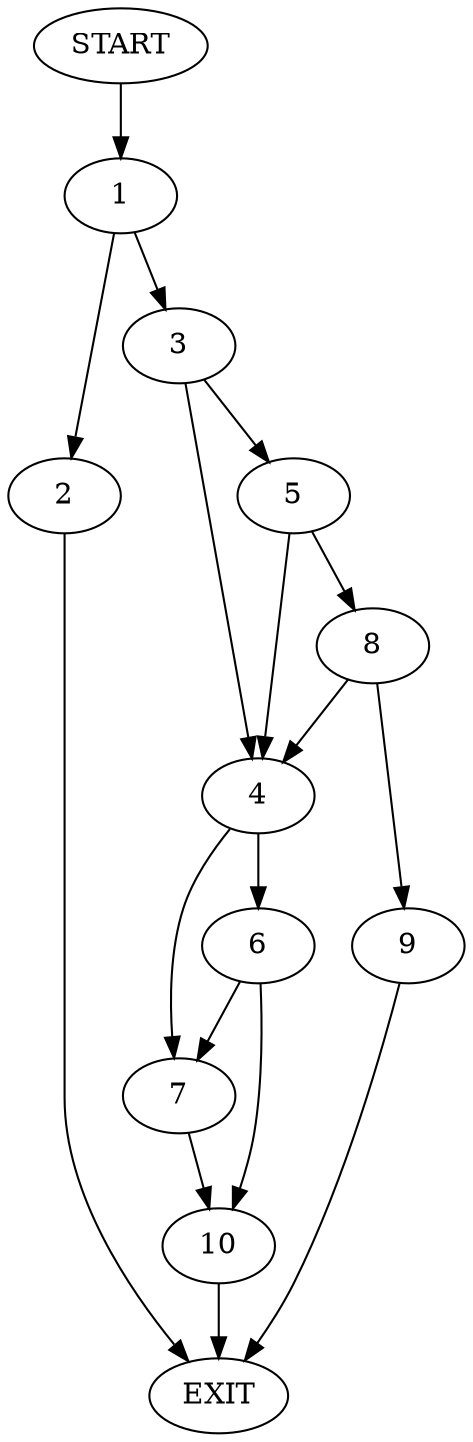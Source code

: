 digraph {
0 [label="START"]
11 [label="EXIT"]
0 -> 1
1 -> 2
1 -> 3
3 -> 4
3 -> 5
2 -> 11
4 -> 6
4 -> 7
5 -> 8
5 -> 4
8 -> 9
8 -> 4
9 -> 11
6 -> 7
6 -> 10
7 -> 10
10 -> 11
}
